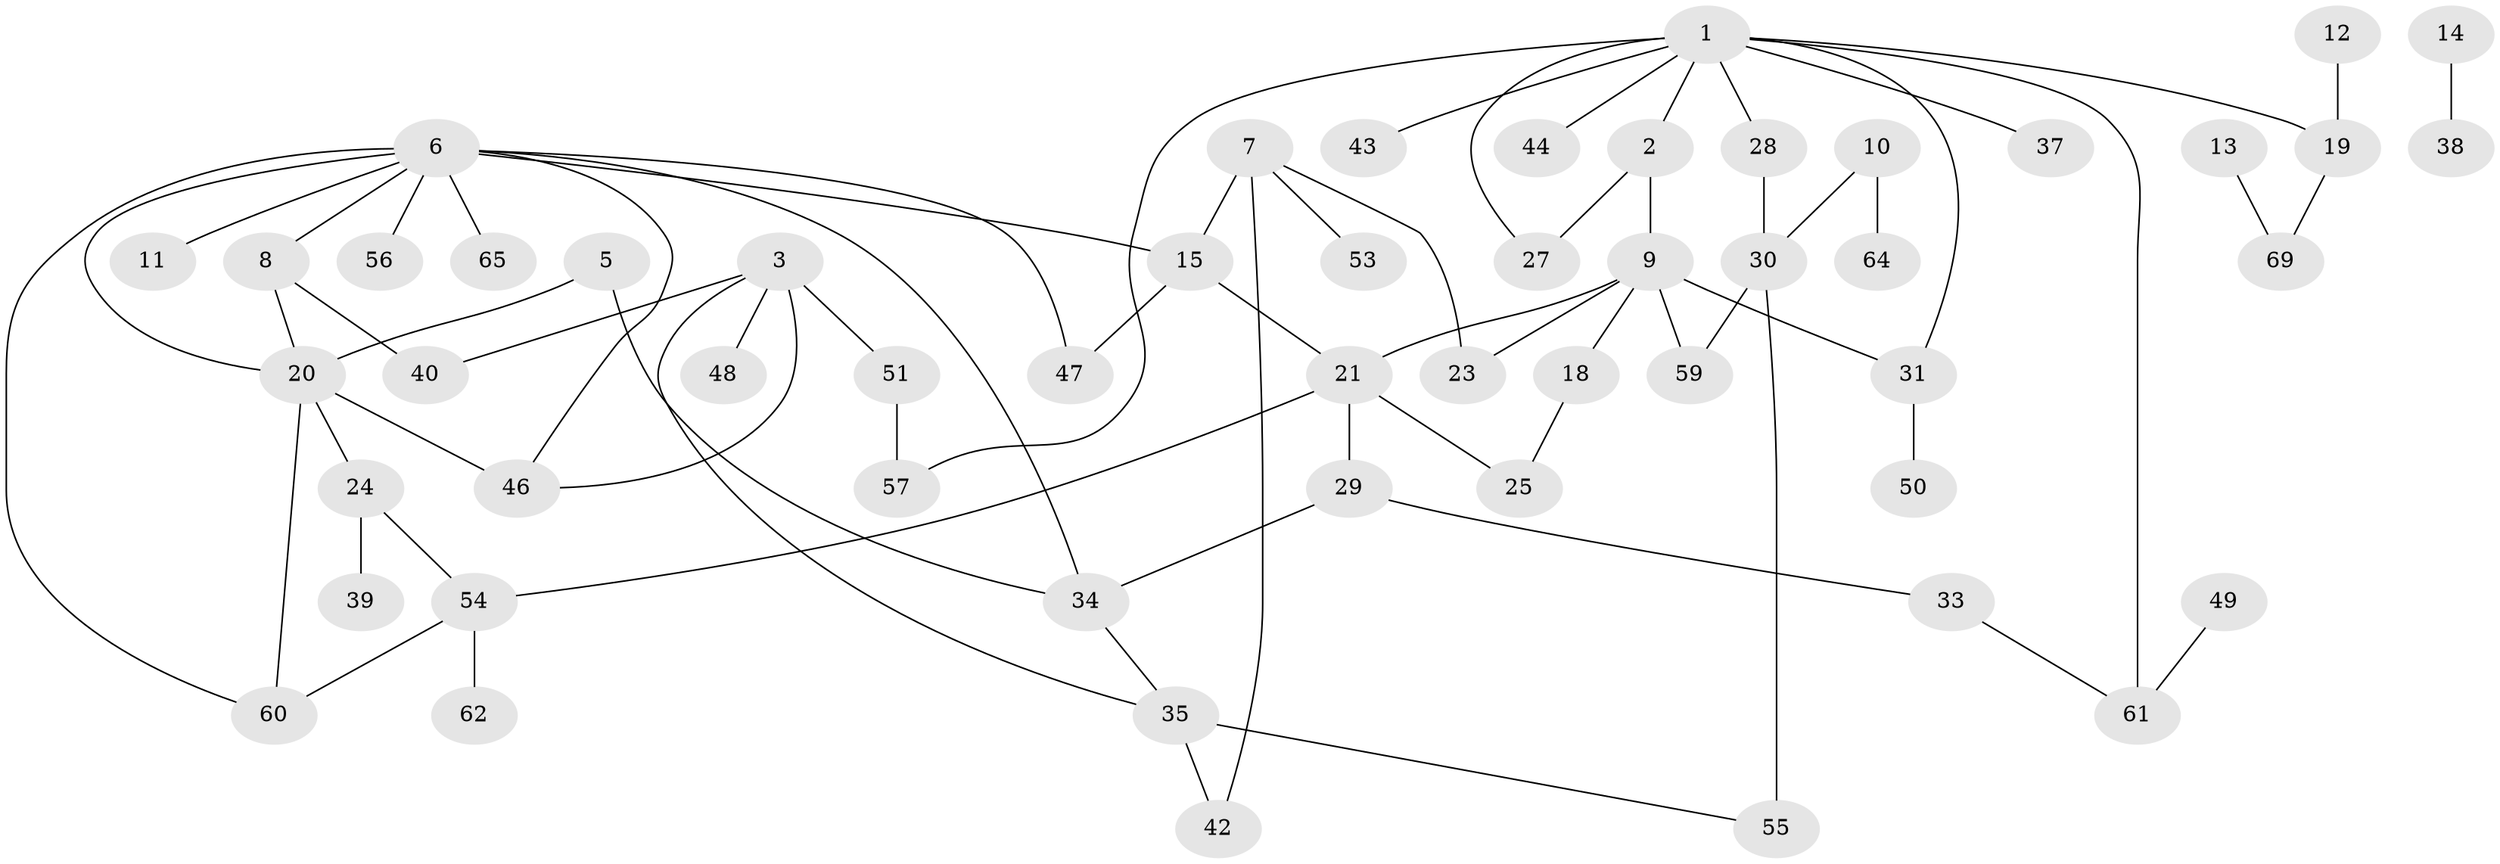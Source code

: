 // original degree distribution, {4: 0.12280701754385964, 3: 0.19298245614035087, 0: 0.12280701754385964, 1: 0.2807017543859649, 2: 0.23684210526315788, 5: 0.02631578947368421, 6: 0.008771929824561403, 7: 0.008771929824561403}
// Generated by graph-tools (version 1.1) at 2025/48/03/04/25 22:48:15]
// undirected, 54 vertices, 71 edges
graph export_dot {
  node [color=gray90,style=filled];
  1;
  2;
  3;
  5;
  6;
  7;
  8;
  9;
  10;
  11;
  12;
  13;
  14;
  15;
  18;
  19;
  20;
  21;
  23;
  24;
  25;
  27;
  28;
  29;
  30;
  31;
  33;
  34;
  35;
  37;
  38;
  39;
  40;
  42;
  43;
  44;
  46;
  47;
  48;
  49;
  50;
  51;
  53;
  54;
  55;
  56;
  57;
  59;
  60;
  61;
  62;
  64;
  65;
  69;
  1 -- 2 [weight=1.0];
  1 -- 19 [weight=1.0];
  1 -- 27 [weight=1.0];
  1 -- 28 [weight=1.0];
  1 -- 31 [weight=1.0];
  1 -- 37 [weight=1.0];
  1 -- 43 [weight=1.0];
  1 -- 44 [weight=1.0];
  1 -- 57 [weight=1.0];
  1 -- 61 [weight=1.0];
  2 -- 9 [weight=1.0];
  2 -- 27 [weight=1.0];
  3 -- 35 [weight=1.0];
  3 -- 40 [weight=1.0];
  3 -- 46 [weight=1.0];
  3 -- 48 [weight=1.0];
  3 -- 51 [weight=1.0];
  5 -- 20 [weight=1.0];
  5 -- 34 [weight=1.0];
  6 -- 8 [weight=1.0];
  6 -- 11 [weight=1.0];
  6 -- 15 [weight=1.0];
  6 -- 20 [weight=1.0];
  6 -- 34 [weight=1.0];
  6 -- 46 [weight=1.0];
  6 -- 47 [weight=1.0];
  6 -- 56 [weight=1.0];
  6 -- 60 [weight=1.0];
  6 -- 65 [weight=1.0];
  7 -- 15 [weight=1.0];
  7 -- 23 [weight=1.0];
  7 -- 42 [weight=1.0];
  7 -- 53 [weight=1.0];
  8 -- 20 [weight=1.0];
  8 -- 40 [weight=1.0];
  9 -- 18 [weight=1.0];
  9 -- 21 [weight=1.0];
  9 -- 23 [weight=1.0];
  9 -- 31 [weight=1.0];
  9 -- 59 [weight=1.0];
  10 -- 30 [weight=1.0];
  10 -- 64 [weight=1.0];
  12 -- 19 [weight=1.0];
  13 -- 69 [weight=1.0];
  14 -- 38 [weight=1.0];
  15 -- 21 [weight=1.0];
  15 -- 47 [weight=1.0];
  18 -- 25 [weight=1.0];
  19 -- 69 [weight=1.0];
  20 -- 24 [weight=1.0];
  20 -- 46 [weight=1.0];
  20 -- 60 [weight=1.0];
  21 -- 25 [weight=1.0];
  21 -- 29 [weight=1.0];
  21 -- 54 [weight=1.0];
  24 -- 39 [weight=1.0];
  24 -- 54 [weight=1.0];
  28 -- 30 [weight=1.0];
  29 -- 33 [weight=1.0];
  29 -- 34 [weight=1.0];
  30 -- 55 [weight=2.0];
  30 -- 59 [weight=1.0];
  31 -- 50 [weight=1.0];
  33 -- 61 [weight=1.0];
  34 -- 35 [weight=1.0];
  35 -- 42 [weight=1.0];
  35 -- 55 [weight=1.0];
  49 -- 61 [weight=1.0];
  51 -- 57 [weight=1.0];
  54 -- 60 [weight=1.0];
  54 -- 62 [weight=1.0];
}
